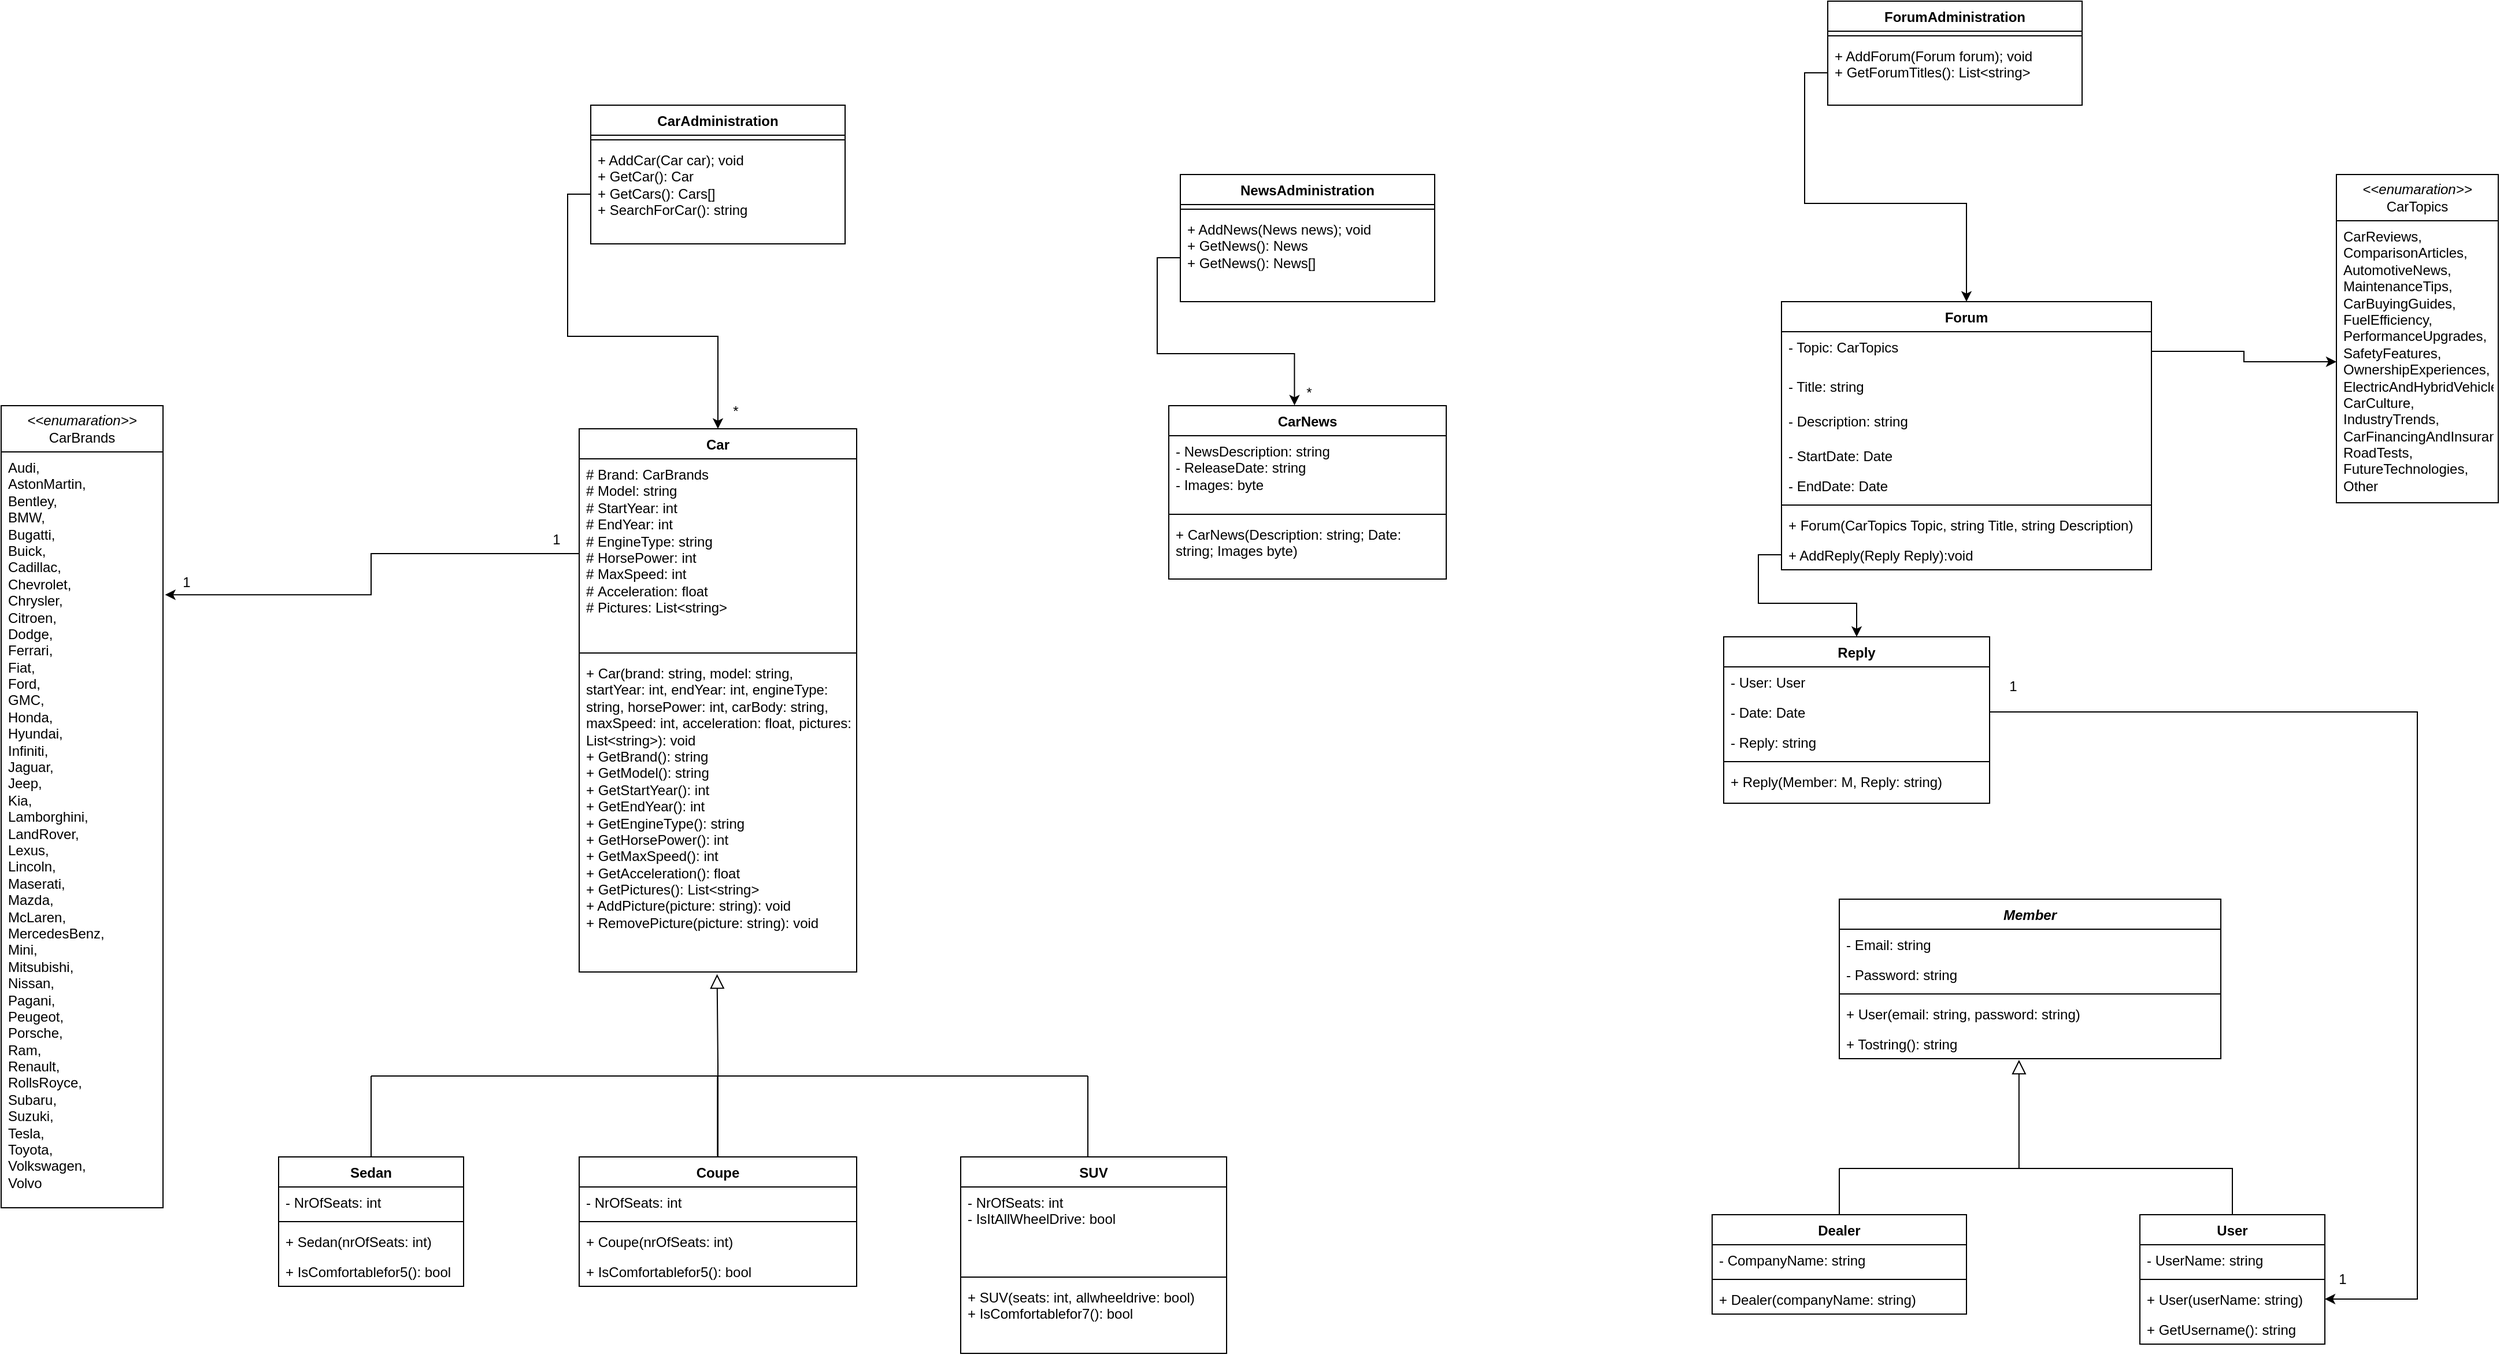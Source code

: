 <mxfile version="24.0.1" type="device">
  <diagram name="Page-1" id="BmxJJ-UUd7wjukWtLpmu">
    <mxGraphModel dx="1949" dy="1623" grid="1" gridSize="10" guides="1" tooltips="1" connect="1" arrows="1" fold="1" page="1" pageScale="1" pageWidth="827" pageHeight="1169" math="0" shadow="0">
      <root>
        <mxCell id="0" />
        <mxCell id="1" parent="0" />
        <mxCell id="_0Ntk2IZJWFLokozGjno-1" value="Car&lt;div&gt;&lt;br/&gt;&lt;/div&gt;" style="swimlane;fontStyle=1;align=center;verticalAlign=top;childLayout=stackLayout;horizontal=1;startSize=26;horizontalStack=0;resizeParent=1;resizeParentMax=0;resizeLast=0;collapsible=1;marginBottom=0;whiteSpace=wrap;html=1;" parent="1" vertex="1">
          <mxGeometry x="320" y="40" width="240" height="470" as="geometry" />
        </mxCell>
        <mxCell id="_0Ntk2IZJWFLokozGjno-2" value="# Brand: CarBrands&lt;br&gt;#&amp;nbsp;Model: string &lt;br&gt;#&amp;nbsp;StartYear: int &lt;br&gt;#&amp;nbsp;EndYear: int &lt;br&gt;#&amp;nbsp;EngineType: string &lt;br&gt;#&amp;nbsp;HorsePower: int&lt;br&gt;#&amp;nbsp;MaxSpeed: int &lt;br&gt;#&amp;nbsp;Acceleration: float &lt;br&gt;#&amp;nbsp;Pictures: List&amp;lt;string&amp;gt;" style="text;strokeColor=none;fillColor=none;align=left;verticalAlign=top;spacingLeft=4;spacingRight=4;overflow=hidden;rotatable=0;points=[[0,0.5],[1,0.5]];portConstraint=eastwest;whiteSpace=wrap;html=1;" parent="_0Ntk2IZJWFLokozGjno-1" vertex="1">
          <mxGeometry y="26" width="240" height="164" as="geometry" />
        </mxCell>
        <mxCell id="_0Ntk2IZJWFLokozGjno-3" value="" style="line;strokeWidth=1;fillColor=none;align=left;verticalAlign=middle;spacingTop=-1;spacingLeft=3;spacingRight=3;rotatable=0;labelPosition=right;points=[];portConstraint=eastwest;strokeColor=inherit;" parent="_0Ntk2IZJWFLokozGjno-1" vertex="1">
          <mxGeometry y="190" width="240" height="8" as="geometry" />
        </mxCell>
        <mxCell id="_0Ntk2IZJWFLokozGjno-4" value="+ Car(brand: string, model: string, startYear: int, endYear: int, engineType: string, horsePower: int, carBody: string, maxSpeed: int, acceleration: float, pictures: List&amp;lt;string&amp;gt;): void&lt;br&gt;+ GetBrand(): string &lt;br&gt;+ GetModel(): string &lt;br&gt;+ GetStartYear(): int &lt;br&gt;+ GetEndYear(): int &lt;br&gt;+ GetEngineType(): string&lt;br&gt;+ GetHorsePower(): int&lt;br&gt;+ GetMaxSpeed(): int &lt;br&gt;+ GetAcceleration(): float&lt;br&gt;+ GetPictures(): List&amp;lt;string&amp;gt;&lt;br&gt;+ AddPicture(picture: string): void&lt;br&gt;+ RemovePicture(picture: string): void" style="text;strokeColor=none;fillColor=none;align=left;verticalAlign=top;spacingLeft=4;spacingRight=4;overflow=hidden;rotatable=0;points=[[0,0.5],[1,0.5]];portConstraint=eastwest;whiteSpace=wrap;html=1;" parent="_0Ntk2IZJWFLokozGjno-1" vertex="1">
          <mxGeometry y="198" width="240" height="272" as="geometry" />
        </mxCell>
        <mxCell id="_0Ntk2IZJWFLokozGjno-5" value="Sedan" style="swimlane;fontStyle=1;align=center;verticalAlign=top;childLayout=stackLayout;horizontal=1;startSize=26;horizontalStack=0;resizeParent=1;resizeParentMax=0;resizeLast=0;collapsible=1;marginBottom=0;whiteSpace=wrap;html=1;" parent="1" vertex="1">
          <mxGeometry x="60" y="670" width="160" height="112" as="geometry" />
        </mxCell>
        <mxCell id="_0Ntk2IZJWFLokozGjno-6" value="- NrOfSeats: int" style="text;strokeColor=none;fillColor=none;align=left;verticalAlign=top;spacingLeft=4;spacingRight=4;overflow=hidden;rotatable=0;points=[[0,0.5],[1,0.5]];portConstraint=eastwest;whiteSpace=wrap;html=1;" parent="_0Ntk2IZJWFLokozGjno-5" vertex="1">
          <mxGeometry y="26" width="160" height="26" as="geometry" />
        </mxCell>
        <mxCell id="_0Ntk2IZJWFLokozGjno-7" value="" style="line;strokeWidth=1;fillColor=none;align=left;verticalAlign=middle;spacingTop=-1;spacingLeft=3;spacingRight=3;rotatable=0;labelPosition=right;points=[];portConstraint=eastwest;strokeColor=inherit;" parent="_0Ntk2IZJWFLokozGjno-5" vertex="1">
          <mxGeometry y="52" width="160" height="8" as="geometry" />
        </mxCell>
        <mxCell id="ZKlwzKI2-0AHxEqeQKx9-98" value="+ Sedan(nrOfSeats: int)" style="text;strokeColor=none;fillColor=none;align=left;verticalAlign=top;spacingLeft=4;spacingRight=4;overflow=hidden;rotatable=0;points=[[0,0.5],[1,0.5]];portConstraint=eastwest;whiteSpace=wrap;html=1;" vertex="1" parent="_0Ntk2IZJWFLokozGjno-5">
          <mxGeometry y="60" width="160" height="26" as="geometry" />
        </mxCell>
        <mxCell id="ZKlwzKI2-0AHxEqeQKx9-96" value="+ IsComfortablefor5(): bool" style="text;strokeColor=none;fillColor=none;align=left;verticalAlign=top;spacingLeft=4;spacingRight=4;overflow=hidden;rotatable=0;points=[[0,0.5],[1,0.5]];portConstraint=eastwest;whiteSpace=wrap;html=1;" vertex="1" parent="_0Ntk2IZJWFLokozGjno-5">
          <mxGeometry y="86" width="160" height="26" as="geometry" />
        </mxCell>
        <mxCell id="_0Ntk2IZJWFLokozGjno-9" value="Coupe" style="swimlane;fontStyle=1;align=center;verticalAlign=top;childLayout=stackLayout;horizontal=1;startSize=26;horizontalStack=0;resizeParent=1;resizeParentMax=0;resizeLast=0;collapsible=1;marginBottom=0;whiteSpace=wrap;html=1;" parent="1" vertex="1">
          <mxGeometry x="320" y="670" width="240" height="112" as="geometry" />
        </mxCell>
        <mxCell id="_0Ntk2IZJWFLokozGjno-10" value="- NrOfSeats: int" style="text;strokeColor=none;fillColor=none;align=left;verticalAlign=top;spacingLeft=4;spacingRight=4;overflow=hidden;rotatable=0;points=[[0,0.5],[1,0.5]];portConstraint=eastwest;whiteSpace=wrap;html=1;" parent="_0Ntk2IZJWFLokozGjno-9" vertex="1">
          <mxGeometry y="26" width="240" height="26" as="geometry" />
        </mxCell>
        <mxCell id="_0Ntk2IZJWFLokozGjno-11" value="" style="line;strokeWidth=1;fillColor=none;align=left;verticalAlign=middle;spacingTop=-1;spacingLeft=3;spacingRight=3;rotatable=0;labelPosition=right;points=[];portConstraint=eastwest;strokeColor=inherit;" parent="_0Ntk2IZJWFLokozGjno-9" vertex="1">
          <mxGeometry y="52" width="240" height="8" as="geometry" />
        </mxCell>
        <mxCell id="ZKlwzKI2-0AHxEqeQKx9-97" value="+ Coupe(nrOfSeats: int)" style="text;strokeColor=none;fillColor=none;align=left;verticalAlign=top;spacingLeft=4;spacingRight=4;overflow=hidden;rotatable=0;points=[[0,0.5],[1,0.5]];portConstraint=eastwest;whiteSpace=wrap;html=1;" vertex="1" parent="_0Ntk2IZJWFLokozGjno-9">
          <mxGeometry y="60" width="240" height="26" as="geometry" />
        </mxCell>
        <mxCell id="_0Ntk2IZJWFLokozGjno-8" value="+ IsComfortablefor5(): bool" style="text;strokeColor=none;fillColor=none;align=left;verticalAlign=top;spacingLeft=4;spacingRight=4;overflow=hidden;rotatable=0;points=[[0,0.5],[1,0.5]];portConstraint=eastwest;whiteSpace=wrap;html=1;" parent="_0Ntk2IZJWFLokozGjno-9" vertex="1">
          <mxGeometry y="86" width="240" height="26" as="geometry" />
        </mxCell>
        <mxCell id="_0Ntk2IZJWFLokozGjno-13" value="SUV" style="swimlane;fontStyle=1;align=center;verticalAlign=top;childLayout=stackLayout;horizontal=1;startSize=26;horizontalStack=0;resizeParent=1;resizeParentMax=0;resizeLast=0;collapsible=1;marginBottom=0;whiteSpace=wrap;html=1;" parent="1" vertex="1">
          <mxGeometry x="650" y="670" width="230" height="170" as="geometry" />
        </mxCell>
        <mxCell id="_0Ntk2IZJWFLokozGjno-14" value="- NrOfSeats: int&lt;br&gt;-&amp;nbsp;IsItAllWheelDrive: bool" style="text;strokeColor=none;fillColor=none;align=left;verticalAlign=top;spacingLeft=4;spacingRight=4;overflow=hidden;rotatable=0;points=[[0,0.5],[1,0.5]];portConstraint=eastwest;whiteSpace=wrap;html=1;" parent="_0Ntk2IZJWFLokozGjno-13" vertex="1">
          <mxGeometry y="26" width="230" height="74" as="geometry" />
        </mxCell>
        <mxCell id="_0Ntk2IZJWFLokozGjno-15" value="" style="line;strokeWidth=1;fillColor=none;align=left;verticalAlign=middle;spacingTop=-1;spacingLeft=3;spacingRight=3;rotatable=0;labelPosition=right;points=[];portConstraint=eastwest;strokeColor=inherit;" parent="_0Ntk2IZJWFLokozGjno-13" vertex="1">
          <mxGeometry y="100" width="230" height="8" as="geometry" />
        </mxCell>
        <mxCell id="_0Ntk2IZJWFLokozGjno-16" value="+ SUV(seats: int, allwheeldrive: bool)&lt;div&gt;+ IsComfortablefor7(): bool&lt;br&gt;&lt;div&gt;&lt;br&gt;&lt;/div&gt;&lt;/div&gt;" style="text;strokeColor=none;fillColor=none;align=left;verticalAlign=top;spacingLeft=4;spacingRight=4;overflow=hidden;rotatable=0;points=[[0,0.5],[1,0.5]];portConstraint=eastwest;whiteSpace=wrap;html=1;" parent="_0Ntk2IZJWFLokozGjno-13" vertex="1">
          <mxGeometry y="108" width="230" height="62" as="geometry" />
        </mxCell>
        <mxCell id="ldDFN_0LI4rgmi7n4xx_-1" value="CarAdministration" style="swimlane;fontStyle=1;align=center;verticalAlign=top;childLayout=stackLayout;horizontal=1;startSize=26;horizontalStack=0;resizeParent=1;resizeParentMax=0;resizeLast=0;collapsible=1;marginBottom=0;whiteSpace=wrap;html=1;" parent="1" vertex="1">
          <mxGeometry x="330" y="-240" width="220" height="120" as="geometry">
            <mxRectangle x="330" y="-350" width="120" height="30" as="alternateBounds" />
          </mxGeometry>
        </mxCell>
        <mxCell id="ldDFN_0LI4rgmi7n4xx_-3" value="" style="line;strokeWidth=1;fillColor=none;align=left;verticalAlign=middle;spacingTop=-1;spacingLeft=3;spacingRight=3;rotatable=0;labelPosition=right;points=[];portConstraint=eastwest;strokeColor=inherit;" parent="ldDFN_0LI4rgmi7n4xx_-1" vertex="1">
          <mxGeometry y="26" width="220" height="8" as="geometry" />
        </mxCell>
        <mxCell id="ldDFN_0LI4rgmi7n4xx_-4" value="+ AddCar(Car car); void&lt;div&gt;+ GetCar(): Car&lt;/div&gt;&lt;div&gt;+ GetCars(): Cars[]&lt;/div&gt;&lt;div&gt;+ SearchForCar(): string&amp;nbsp;&lt;br&gt;&lt;/div&gt;&lt;div&gt;&lt;br&gt;&lt;/div&gt;" style="text;strokeColor=none;fillColor=none;align=left;verticalAlign=top;spacingLeft=4;spacingRight=4;overflow=hidden;rotatable=0;points=[[0,0.5],[1,0.5]];portConstraint=eastwest;whiteSpace=wrap;html=1;" parent="ldDFN_0LI4rgmi7n4xx_-1" vertex="1">
          <mxGeometry y="34" width="220" height="86" as="geometry" />
        </mxCell>
        <mxCell id="ldDFN_0LI4rgmi7n4xx_-5" value="CarNews" style="swimlane;fontStyle=1;align=center;verticalAlign=top;childLayout=stackLayout;horizontal=1;startSize=26;horizontalStack=0;resizeParent=1;resizeParentMax=0;resizeLast=0;collapsible=1;marginBottom=0;whiteSpace=wrap;html=1;" parent="1" vertex="1">
          <mxGeometry x="830" y="20" width="240" height="150" as="geometry" />
        </mxCell>
        <mxCell id="ldDFN_0LI4rgmi7n4xx_-6" value="- NewsDescription: string&lt;div&gt;- ReleaseDate: string&lt;/div&gt;&lt;div&gt;- Images: byte&lt;/div&gt;" style="text;strokeColor=none;fillColor=none;align=left;verticalAlign=top;spacingLeft=4;spacingRight=4;overflow=hidden;rotatable=0;points=[[0,0.5],[1,0.5]];portConstraint=eastwest;whiteSpace=wrap;html=1;" parent="ldDFN_0LI4rgmi7n4xx_-5" vertex="1">
          <mxGeometry y="26" width="240" height="64" as="geometry" />
        </mxCell>
        <mxCell id="ldDFN_0LI4rgmi7n4xx_-7" value="" style="line;strokeWidth=1;fillColor=none;align=left;verticalAlign=middle;spacingTop=-1;spacingLeft=3;spacingRight=3;rotatable=0;labelPosition=right;points=[];portConstraint=eastwest;strokeColor=inherit;" parent="ldDFN_0LI4rgmi7n4xx_-5" vertex="1">
          <mxGeometry y="90" width="240" height="8" as="geometry" />
        </mxCell>
        <mxCell id="ldDFN_0LI4rgmi7n4xx_-8" value="+ CarNews(Description: string; Date: string; Images byte)" style="text;strokeColor=none;fillColor=none;align=left;verticalAlign=top;spacingLeft=4;spacingRight=4;overflow=hidden;rotatable=0;points=[[0,0.5],[1,0.5]];portConstraint=eastwest;whiteSpace=wrap;html=1;" parent="ldDFN_0LI4rgmi7n4xx_-5" vertex="1">
          <mxGeometry y="98" width="240" height="52" as="geometry" />
        </mxCell>
        <mxCell id="ldDFN_0LI4rgmi7n4xx_-9" value="" style="endArrow=none;html=1;rounded=0;exitX=0.5;exitY=0;exitDx=0;exitDy=0;" parent="1" source="_0Ntk2IZJWFLokozGjno-5" edge="1">
          <mxGeometry width="50" height="50" relative="1" as="geometry">
            <mxPoint x="140" y="650" as="sourcePoint" />
            <mxPoint x="140" y="600" as="targetPoint" />
          </mxGeometry>
        </mxCell>
        <mxCell id="ldDFN_0LI4rgmi7n4xx_-10" value="" style="endArrow=none;html=1;rounded=0;exitX=0.5;exitY=0;exitDx=0;exitDy=0;" parent="1" edge="1">
          <mxGeometry width="50" height="50" relative="1" as="geometry">
            <mxPoint x="439.63" y="670" as="sourcePoint" />
            <mxPoint x="439.63" y="600" as="targetPoint" />
          </mxGeometry>
        </mxCell>
        <mxCell id="ldDFN_0LI4rgmi7n4xx_-11" value="" style="endArrow=none;html=1;rounded=0;exitX=0.5;exitY=0;exitDx=0;exitDy=0;" parent="1" edge="1">
          <mxGeometry width="50" height="50" relative="1" as="geometry">
            <mxPoint x="760" y="670" as="sourcePoint" />
            <mxPoint x="760" y="600" as="targetPoint" />
          </mxGeometry>
        </mxCell>
        <mxCell id="ldDFN_0LI4rgmi7n4xx_-12" value="" style="endArrow=none;html=1;rounded=0;" parent="1" edge="1">
          <mxGeometry width="50" height="50" relative="1" as="geometry">
            <mxPoint x="140" y="600" as="sourcePoint" />
            <mxPoint x="760" y="600" as="targetPoint" />
          </mxGeometry>
        </mxCell>
        <mxCell id="ZKlwzKI2-0AHxEqeQKx9-10" value="&lt;div&gt;&lt;i&gt;&amp;lt;&amp;lt;enumaration&amp;gt;&amp;gt;&lt;/i&gt;&lt;/div&gt;CarBrands" style="swimlane;fontStyle=0;childLayout=stackLayout;horizontal=1;startSize=40;fillColor=none;horizontalStack=0;resizeParent=1;resizeParentMax=0;resizeLast=0;collapsible=1;marginBottom=0;whiteSpace=wrap;html=1;" vertex="1" parent="1">
          <mxGeometry x="-180" y="20" width="140" height="694" as="geometry" />
        </mxCell>
        <mxCell id="ZKlwzKI2-0AHxEqeQKx9-11" value="&lt;div&gt;Audi,&lt;/div&gt;&lt;div&gt;AstonMartin,&lt;/div&gt;&lt;div&gt;Bentley,&lt;/div&gt;&lt;div&gt;BMW,&lt;/div&gt;&lt;div&gt;Bugatti,&lt;/div&gt;&lt;div&gt;Buick,&lt;/div&gt;&lt;div&gt;Cadillac,&lt;/div&gt;&lt;div&gt;Chevrolet,&lt;/div&gt;&lt;div&gt;Chrysler,&lt;/div&gt;&lt;div&gt;Citroen,&lt;/div&gt;&lt;div&gt;Dodge,&lt;/div&gt;&lt;div&gt;Ferrari,&lt;/div&gt;&lt;div&gt;Fiat,&lt;/div&gt;&lt;div&gt;Ford,&lt;/div&gt;&lt;div&gt;GMC,&lt;/div&gt;&lt;div&gt;Honda,&lt;/div&gt;&lt;div&gt;Hyundai,&lt;/div&gt;&lt;div&gt;Infiniti,&lt;/div&gt;&lt;div&gt;Jaguar,&lt;/div&gt;&lt;div&gt;Jeep,&lt;/div&gt;&lt;div&gt;Kia,&lt;/div&gt;&lt;div&gt;Lamborghini,&lt;/div&gt;&lt;div&gt;LandRover,&lt;/div&gt;&lt;div&gt;Lexus,&lt;/div&gt;&lt;div&gt;Lincoln,&lt;/div&gt;&lt;div&gt;Maserati,&lt;/div&gt;&lt;div&gt;Mazda,&lt;/div&gt;&lt;div&gt;McLaren,&lt;/div&gt;&lt;div&gt;MercedesBenz,&lt;/div&gt;&lt;div&gt;Mini,&lt;/div&gt;&lt;div&gt;Mitsubishi,&lt;/div&gt;&lt;div&gt;Nissan,&lt;/div&gt;&lt;div&gt;Pagani,&lt;/div&gt;&lt;div&gt;Peugeot,&lt;/div&gt;&lt;div&gt;Porsche,&lt;/div&gt;&lt;div&gt;Ram,&lt;/div&gt;&lt;div&gt;Renault,&lt;/div&gt;&lt;div&gt;RollsRoyce,&lt;/div&gt;&lt;div&gt;Subaru,&lt;/div&gt;&lt;div&gt;Suzuki,&lt;/div&gt;&lt;div&gt;Tesla,&lt;/div&gt;&lt;div&gt;Toyota,&lt;/div&gt;&lt;div&gt;Volkswagen,&lt;/div&gt;&lt;div&gt;Volvo&lt;/div&gt;" style="text;strokeColor=none;fillColor=none;align=left;verticalAlign=top;spacingLeft=4;spacingRight=4;overflow=hidden;rotatable=0;points=[[0,0.5],[1,0.5]];portConstraint=eastwest;whiteSpace=wrap;html=1;" vertex="1" parent="ZKlwzKI2-0AHxEqeQKx9-10">
          <mxGeometry y="40" width="140" height="654" as="geometry" />
        </mxCell>
        <mxCell id="ZKlwzKI2-0AHxEqeQKx9-14" value="&lt;div&gt;&lt;i&gt;&amp;lt;&amp;lt;enumaration&amp;gt;&amp;gt;&lt;/i&gt;&lt;br&gt;&lt;/div&gt;CarTopics" style="swimlane;fontStyle=0;childLayout=stackLayout;horizontal=1;startSize=40;fillColor=none;horizontalStack=0;resizeParent=1;resizeParentMax=0;resizeLast=0;collapsible=1;marginBottom=0;whiteSpace=wrap;html=1;" vertex="1" parent="1">
          <mxGeometry x="1840" y="-180" width="140" height="284" as="geometry" />
        </mxCell>
        <mxCell id="ZKlwzKI2-0AHxEqeQKx9-15" value="&lt;div&gt;CarReviews,&lt;/div&gt;&lt;div&gt;ComparisonArticles,&lt;/div&gt;&lt;div&gt;AutomotiveNews,&lt;/div&gt;&lt;div&gt;MaintenanceTips,&lt;/div&gt;&lt;div&gt;CarBuyingGuides,&lt;/div&gt;&lt;div&gt;FuelEfficiency,&lt;/div&gt;&lt;div&gt;PerformanceUpgrades,&lt;/div&gt;&lt;div&gt;SafetyFeatures,&lt;/div&gt;&lt;div&gt;OwnershipExperiences,&lt;/div&gt;&lt;div&gt;ElectricAndHybridVehicles,&lt;/div&gt;&lt;div&gt;CarCulture,&lt;/div&gt;&lt;div&gt;IndustryTrends,&lt;/div&gt;&lt;div&gt;CarFinancingAndInsurance,&lt;/div&gt;&lt;div&gt;RoadTests,&lt;/div&gt;&lt;div&gt;FutureTechnologies,&lt;/div&gt;&lt;div&gt;Other&lt;/div&gt;" style="text;strokeColor=none;fillColor=none;align=left;verticalAlign=top;spacingLeft=4;spacingRight=4;overflow=hidden;rotatable=0;points=[[0,0.5],[1,0.5]];portConstraint=eastwest;whiteSpace=wrap;html=1;" vertex="1" parent="ZKlwzKI2-0AHxEqeQKx9-14">
          <mxGeometry y="40" width="140" height="244" as="geometry" />
        </mxCell>
        <mxCell id="ZKlwzKI2-0AHxEqeQKx9-22" style="edgeStyle=orthogonalEdgeStyle;rounded=0;orthogonalLoop=1;jettySize=auto;html=1;exitX=0;exitY=0.5;exitDx=0;exitDy=0;entryX=1.013;entryY=0.189;entryDx=0;entryDy=0;entryPerimeter=0;" edge="1" parent="1" source="_0Ntk2IZJWFLokozGjno-2" target="ZKlwzKI2-0AHxEqeQKx9-11">
          <mxGeometry relative="1" as="geometry" />
        </mxCell>
        <mxCell id="ZKlwzKI2-0AHxEqeQKx9-23" value="1" style="text;html=1;align=center;verticalAlign=middle;resizable=0;points=[];autosize=1;strokeColor=none;fillColor=none;" vertex="1" parent="1">
          <mxGeometry x="285" y="121" width="30" height="30" as="geometry" />
        </mxCell>
        <mxCell id="ZKlwzKI2-0AHxEqeQKx9-24" value="1" style="text;html=1;align=center;verticalAlign=middle;resizable=0;points=[];autosize=1;strokeColor=none;fillColor=none;" vertex="1" parent="1">
          <mxGeometry x="-35" y="158" width="30" height="30" as="geometry" />
        </mxCell>
        <mxCell id="ZKlwzKI2-0AHxEqeQKx9-28" value="Forum" style="swimlane;fontStyle=1;align=center;verticalAlign=top;childLayout=stackLayout;horizontal=1;startSize=26;horizontalStack=0;resizeParent=1;resizeParentMax=0;resizeLast=0;collapsible=1;marginBottom=0;whiteSpace=wrap;html=1;" vertex="1" parent="1">
          <mxGeometry x="1360" y="-70" width="320" height="232" as="geometry" />
        </mxCell>
        <mxCell id="ZKlwzKI2-0AHxEqeQKx9-29" value="- Topic: CarTopics&lt;div&gt;&lt;br&gt;&lt;/div&gt;&lt;div&gt;&lt;br&gt;&lt;/div&gt;&lt;div&gt;&lt;br&gt;&lt;/div&gt;" style="text;strokeColor=none;fillColor=none;align=left;verticalAlign=top;spacingLeft=4;spacingRight=4;overflow=hidden;rotatable=0;points=[[0,0.5],[1,0.5]];portConstraint=eastwest;whiteSpace=wrap;html=1;" vertex="1" parent="ZKlwzKI2-0AHxEqeQKx9-28">
          <mxGeometry y="26" width="320" height="34" as="geometry" />
        </mxCell>
        <mxCell id="ZKlwzKI2-0AHxEqeQKx9-100" value="- Title: string" style="text;strokeColor=none;fillColor=none;align=left;verticalAlign=top;spacingLeft=4;spacingRight=4;overflow=hidden;rotatable=0;points=[[0,0.5],[1,0.5]];portConstraint=eastwest;whiteSpace=wrap;html=1;" vertex="1" parent="ZKlwzKI2-0AHxEqeQKx9-28">
          <mxGeometry y="60" width="320" height="30" as="geometry" />
        </mxCell>
        <mxCell id="ZKlwzKI2-0AHxEqeQKx9-99" value="- Description: string" style="text;strokeColor=none;fillColor=none;align=left;verticalAlign=top;spacingLeft=4;spacingRight=4;overflow=hidden;rotatable=0;points=[[0,0.5],[1,0.5]];portConstraint=eastwest;whiteSpace=wrap;html=1;" vertex="1" parent="ZKlwzKI2-0AHxEqeQKx9-28">
          <mxGeometry y="90" width="320" height="30" as="geometry" />
        </mxCell>
        <mxCell id="ZKlwzKI2-0AHxEqeQKx9-57" value="- StartDate: Date" style="text;strokeColor=none;fillColor=none;align=left;verticalAlign=top;spacingLeft=4;spacingRight=4;overflow=hidden;rotatable=0;points=[[0,0.5],[1,0.5]];portConstraint=eastwest;whiteSpace=wrap;html=1;" vertex="1" parent="ZKlwzKI2-0AHxEqeQKx9-28">
          <mxGeometry y="120" width="320" height="26" as="geometry" />
        </mxCell>
        <mxCell id="ZKlwzKI2-0AHxEqeQKx9-58" value="- EndDate: Date" style="text;strokeColor=none;fillColor=none;align=left;verticalAlign=top;spacingLeft=4;spacingRight=4;overflow=hidden;rotatable=0;points=[[0,0.5],[1,0.5]];portConstraint=eastwest;whiteSpace=wrap;html=1;" vertex="1" parent="ZKlwzKI2-0AHxEqeQKx9-28">
          <mxGeometry y="146" width="320" height="26" as="geometry" />
        </mxCell>
        <mxCell id="ZKlwzKI2-0AHxEqeQKx9-30" value="" style="line;strokeWidth=1;fillColor=none;align=left;verticalAlign=middle;spacingTop=-1;spacingLeft=3;spacingRight=3;rotatable=0;labelPosition=right;points=[];portConstraint=eastwest;strokeColor=inherit;" vertex="1" parent="ZKlwzKI2-0AHxEqeQKx9-28">
          <mxGeometry y="172" width="320" height="8" as="geometry" />
        </mxCell>
        <mxCell id="ZKlwzKI2-0AHxEqeQKx9-31" value="+ Forum(CarTopics Topic, string Title, string Description)" style="text;strokeColor=none;fillColor=none;align=left;verticalAlign=top;spacingLeft=4;spacingRight=4;overflow=hidden;rotatable=0;points=[[0,0.5],[1,0.5]];portConstraint=eastwest;whiteSpace=wrap;html=1;" vertex="1" parent="ZKlwzKI2-0AHxEqeQKx9-28">
          <mxGeometry y="180" width="320" height="26" as="geometry" />
        </mxCell>
        <mxCell id="ZKlwzKI2-0AHxEqeQKx9-64" value="+ AddReply(Reply Reply):void" style="text;strokeColor=none;fillColor=none;align=left;verticalAlign=top;spacingLeft=4;spacingRight=4;overflow=hidden;rotatable=0;points=[[0,0.5],[1,0.5]];portConstraint=eastwest;whiteSpace=wrap;html=1;" vertex="1" parent="ZKlwzKI2-0AHxEqeQKx9-28">
          <mxGeometry y="206" width="320" height="26" as="geometry" />
        </mxCell>
        <mxCell id="ZKlwzKI2-0AHxEqeQKx9-32" style="edgeStyle=orthogonalEdgeStyle;rounded=0;orthogonalLoop=1;jettySize=auto;html=1;exitX=1;exitY=0.5;exitDx=0;exitDy=0;" edge="1" parent="1" source="ZKlwzKI2-0AHxEqeQKx9-29" target="ZKlwzKI2-0AHxEqeQKx9-15">
          <mxGeometry relative="1" as="geometry" />
        </mxCell>
        <mxCell id="ZKlwzKI2-0AHxEqeQKx9-42" value="NewsAdministration" style="swimlane;fontStyle=1;align=center;verticalAlign=top;childLayout=stackLayout;horizontal=1;startSize=26;horizontalStack=0;resizeParent=1;resizeParentMax=0;resizeLast=0;collapsible=1;marginBottom=0;whiteSpace=wrap;html=1;" vertex="1" parent="1">
          <mxGeometry x="840" y="-180" width="220" height="110" as="geometry">
            <mxRectangle x="330" y="-350" width="120" height="30" as="alternateBounds" />
          </mxGeometry>
        </mxCell>
        <mxCell id="ZKlwzKI2-0AHxEqeQKx9-43" value="" style="line;strokeWidth=1;fillColor=none;align=left;verticalAlign=middle;spacingTop=-1;spacingLeft=3;spacingRight=3;rotatable=0;labelPosition=right;points=[];portConstraint=eastwest;strokeColor=inherit;" vertex="1" parent="ZKlwzKI2-0AHxEqeQKx9-42">
          <mxGeometry y="26" width="220" height="8" as="geometry" />
        </mxCell>
        <mxCell id="ZKlwzKI2-0AHxEqeQKx9-44" value="&lt;div&gt;+ AddNews(News news); void&lt;div&gt;+ GetNews(): News&lt;/div&gt;&lt;div&gt;+ GetNews(): News[]&lt;/div&gt;&lt;/div&gt;&lt;div&gt;&lt;br&gt;&lt;/div&gt;" style="text;strokeColor=none;fillColor=none;align=left;verticalAlign=top;spacingLeft=4;spacingRight=4;overflow=hidden;rotatable=0;points=[[0,0.5],[1,0.5]];portConstraint=eastwest;whiteSpace=wrap;html=1;" vertex="1" parent="ZKlwzKI2-0AHxEqeQKx9-42">
          <mxGeometry y="34" width="220" height="76" as="geometry" />
        </mxCell>
        <mxCell id="ZKlwzKI2-0AHxEqeQKx9-45" style="edgeStyle=orthogonalEdgeStyle;rounded=0;orthogonalLoop=1;jettySize=auto;html=1;exitX=0;exitY=0.5;exitDx=0;exitDy=0;entryX=0.5;entryY=0;entryDx=0;entryDy=0;" edge="1" parent="1" source="ldDFN_0LI4rgmi7n4xx_-4" target="_0Ntk2IZJWFLokozGjno-1">
          <mxGeometry relative="1" as="geometry" />
        </mxCell>
        <mxCell id="ZKlwzKI2-0AHxEqeQKx9-46" value="*" style="text;html=1;align=center;verticalAlign=middle;resizable=0;points=[];autosize=1;strokeColor=none;fillColor=none;" vertex="1" parent="1">
          <mxGeometry x="440" y="10" width="30" height="30" as="geometry" />
        </mxCell>
        <mxCell id="ZKlwzKI2-0AHxEqeQKx9-47" style="edgeStyle=orthogonalEdgeStyle;rounded=0;orthogonalLoop=1;jettySize=auto;html=1;exitX=0;exitY=0.5;exitDx=0;exitDy=0;entryX=0.453;entryY=-0.002;entryDx=0;entryDy=0;entryPerimeter=0;" edge="1" parent="1" source="ZKlwzKI2-0AHxEqeQKx9-44" target="ldDFN_0LI4rgmi7n4xx_-5">
          <mxGeometry relative="1" as="geometry" />
        </mxCell>
        <mxCell id="ZKlwzKI2-0AHxEqeQKx9-48" value="Reply" style="swimlane;fontStyle=1;align=center;verticalAlign=top;childLayout=stackLayout;horizontal=1;startSize=26;horizontalStack=0;resizeParent=1;resizeParentMax=0;resizeLast=0;collapsible=1;marginBottom=0;whiteSpace=wrap;html=1;" vertex="1" parent="1">
          <mxGeometry x="1310" y="220" width="230" height="144" as="geometry" />
        </mxCell>
        <mxCell id="ZKlwzKI2-0AHxEqeQKx9-49" value="- User: User" style="text;strokeColor=none;fillColor=none;align=left;verticalAlign=top;spacingLeft=4;spacingRight=4;overflow=hidden;rotatable=0;points=[[0,0.5],[1,0.5]];portConstraint=eastwest;whiteSpace=wrap;html=1;" vertex="1" parent="ZKlwzKI2-0AHxEqeQKx9-48">
          <mxGeometry y="26" width="230" height="26" as="geometry" />
        </mxCell>
        <mxCell id="ZKlwzKI2-0AHxEqeQKx9-52" value="- Date: Date" style="text;strokeColor=none;fillColor=none;align=left;verticalAlign=top;spacingLeft=4;spacingRight=4;overflow=hidden;rotatable=0;points=[[0,0.5],[1,0.5]];portConstraint=eastwest;whiteSpace=wrap;html=1;" vertex="1" parent="ZKlwzKI2-0AHxEqeQKx9-48">
          <mxGeometry y="52" width="230" height="26" as="geometry" />
        </mxCell>
        <mxCell id="ZKlwzKI2-0AHxEqeQKx9-59" value="- Reply: string" style="text;strokeColor=none;fillColor=none;align=left;verticalAlign=top;spacingLeft=4;spacingRight=4;overflow=hidden;rotatable=0;points=[[0,0.5],[1,0.5]];portConstraint=eastwest;whiteSpace=wrap;html=1;" vertex="1" parent="ZKlwzKI2-0AHxEqeQKx9-48">
          <mxGeometry y="78" width="230" height="26" as="geometry" />
        </mxCell>
        <mxCell id="ZKlwzKI2-0AHxEqeQKx9-50" value="" style="line;strokeWidth=1;fillColor=none;align=left;verticalAlign=middle;spacingTop=-1;spacingLeft=3;spacingRight=3;rotatable=0;labelPosition=right;points=[];portConstraint=eastwest;strokeColor=inherit;" vertex="1" parent="ZKlwzKI2-0AHxEqeQKx9-48">
          <mxGeometry y="104" width="230" height="8" as="geometry" />
        </mxCell>
        <mxCell id="ZKlwzKI2-0AHxEqeQKx9-51" value="+ Reply(Member: M, Reply: string)" style="text;strokeColor=none;fillColor=none;align=left;verticalAlign=top;spacingLeft=4;spacingRight=4;overflow=hidden;rotatable=0;points=[[0,0.5],[1,0.5]];portConstraint=eastwest;whiteSpace=wrap;html=1;" vertex="1" parent="ZKlwzKI2-0AHxEqeQKx9-48">
          <mxGeometry y="112" width="230" height="32" as="geometry" />
        </mxCell>
        <mxCell id="ZKlwzKI2-0AHxEqeQKx9-60" value="ForumAdministration" style="swimlane;fontStyle=1;align=center;verticalAlign=top;childLayout=stackLayout;horizontal=1;startSize=26;horizontalStack=0;resizeParent=1;resizeParentMax=0;resizeLast=0;collapsible=1;marginBottom=0;whiteSpace=wrap;html=1;" vertex="1" parent="1">
          <mxGeometry x="1400" y="-330" width="220" height="90" as="geometry">
            <mxRectangle x="330" y="-350" width="120" height="30" as="alternateBounds" />
          </mxGeometry>
        </mxCell>
        <mxCell id="ZKlwzKI2-0AHxEqeQKx9-61" value="" style="line;strokeWidth=1;fillColor=none;align=left;verticalAlign=middle;spacingTop=-1;spacingLeft=3;spacingRight=3;rotatable=0;labelPosition=right;points=[];portConstraint=eastwest;strokeColor=inherit;" vertex="1" parent="ZKlwzKI2-0AHxEqeQKx9-60">
          <mxGeometry y="26" width="220" height="8" as="geometry" />
        </mxCell>
        <mxCell id="ZKlwzKI2-0AHxEqeQKx9-62" value="&lt;div&gt;+ AddForum(Forum forum); void&lt;div&gt;+ GetForumTitles(): List&amp;lt;string&amp;gt;&lt;/div&gt;&lt;div&gt;&lt;br&gt;&lt;/div&gt;&lt;/div&gt;&lt;div&gt;&lt;br&gt;&lt;/div&gt;" style="text;strokeColor=none;fillColor=none;align=left;verticalAlign=top;spacingLeft=4;spacingRight=4;overflow=hidden;rotatable=0;points=[[0,0.5],[1,0.5]];portConstraint=eastwest;whiteSpace=wrap;html=1;" vertex="1" parent="ZKlwzKI2-0AHxEqeQKx9-60">
          <mxGeometry y="34" width="220" height="56" as="geometry" />
        </mxCell>
        <mxCell id="ZKlwzKI2-0AHxEqeQKx9-63" value="*" style="text;html=1;align=center;verticalAlign=middle;resizable=0;points=[];autosize=1;strokeColor=none;fillColor=none;" vertex="1" parent="1">
          <mxGeometry x="936" y="-6" width="30" height="30" as="geometry" />
        </mxCell>
        <mxCell id="ZKlwzKI2-0AHxEqeQKx9-65" style="edgeStyle=orthogonalEdgeStyle;rounded=0;orthogonalLoop=1;jettySize=auto;html=1;exitX=0;exitY=0.5;exitDx=0;exitDy=0;entryX=0.5;entryY=0;entryDx=0;entryDy=0;" edge="1" parent="1" source="ZKlwzKI2-0AHxEqeQKx9-64" target="ZKlwzKI2-0AHxEqeQKx9-48">
          <mxGeometry relative="1" as="geometry" />
        </mxCell>
        <mxCell id="ZKlwzKI2-0AHxEqeQKx9-66" style="edgeStyle=orthogonalEdgeStyle;rounded=0;orthogonalLoop=1;jettySize=auto;html=1;exitX=0;exitY=0.5;exitDx=0;exitDy=0;" edge="1" parent="1" source="ZKlwzKI2-0AHxEqeQKx9-62" target="ZKlwzKI2-0AHxEqeQKx9-28">
          <mxGeometry relative="1" as="geometry" />
        </mxCell>
        <mxCell id="ZKlwzKI2-0AHxEqeQKx9-67" value="&lt;i&gt;Member&lt;/i&gt;" style="swimlane;fontStyle=1;align=center;verticalAlign=top;childLayout=stackLayout;horizontal=1;startSize=26;horizontalStack=0;resizeParent=1;resizeParentMax=0;resizeLast=0;collapsible=1;marginBottom=0;whiteSpace=wrap;html=1;" vertex="1" parent="1">
          <mxGeometry x="1410" y="447" width="330" height="138" as="geometry" />
        </mxCell>
        <mxCell id="ZKlwzKI2-0AHxEqeQKx9-71" value="- Email: string" style="text;strokeColor=none;fillColor=none;align=left;verticalAlign=top;spacingLeft=4;spacingRight=4;overflow=hidden;rotatable=0;points=[[0,0.5],[1,0.5]];portConstraint=eastwest;whiteSpace=wrap;html=1;" vertex="1" parent="ZKlwzKI2-0AHxEqeQKx9-67">
          <mxGeometry y="26" width="330" height="26" as="geometry" />
        </mxCell>
        <mxCell id="ZKlwzKI2-0AHxEqeQKx9-72" value="- Password: string" style="text;strokeColor=none;fillColor=none;align=left;verticalAlign=top;spacingLeft=4;spacingRight=4;overflow=hidden;rotatable=0;points=[[0,0.5],[1,0.5]];portConstraint=eastwest;whiteSpace=wrap;html=1;" vertex="1" parent="ZKlwzKI2-0AHxEqeQKx9-67">
          <mxGeometry y="52" width="330" height="26" as="geometry" />
        </mxCell>
        <mxCell id="ZKlwzKI2-0AHxEqeQKx9-69" value="" style="line;strokeWidth=1;fillColor=none;align=left;verticalAlign=middle;spacingTop=-1;spacingLeft=3;spacingRight=3;rotatable=0;labelPosition=right;points=[];portConstraint=eastwest;strokeColor=inherit;" vertex="1" parent="ZKlwzKI2-0AHxEqeQKx9-67">
          <mxGeometry y="78" width="330" height="8" as="geometry" />
        </mxCell>
        <mxCell id="ZKlwzKI2-0AHxEqeQKx9-70" value="+ User(email: string, password: string)" style="text;strokeColor=none;fillColor=none;align=left;verticalAlign=top;spacingLeft=4;spacingRight=4;overflow=hidden;rotatable=0;points=[[0,0.5],[1,0.5]];portConstraint=eastwest;whiteSpace=wrap;html=1;" vertex="1" parent="ZKlwzKI2-0AHxEqeQKx9-67">
          <mxGeometry y="86" width="330" height="26" as="geometry" />
        </mxCell>
        <mxCell id="ZKlwzKI2-0AHxEqeQKx9-90" value="+ Tostring(): string" style="text;strokeColor=none;fillColor=none;align=left;verticalAlign=top;spacingLeft=4;spacingRight=4;overflow=hidden;rotatable=0;points=[[0,0.5],[1,0.5]];portConstraint=eastwest;whiteSpace=wrap;html=1;" vertex="1" parent="ZKlwzKI2-0AHxEqeQKx9-67">
          <mxGeometry y="112" width="330" height="26" as="geometry" />
        </mxCell>
        <mxCell id="ZKlwzKI2-0AHxEqeQKx9-75" value="Dealer" style="swimlane;fontStyle=1;align=center;verticalAlign=top;childLayout=stackLayout;horizontal=1;startSize=26;horizontalStack=0;resizeParent=1;resizeParentMax=0;resizeLast=0;collapsible=1;marginBottom=0;whiteSpace=wrap;html=1;" vertex="1" parent="1">
          <mxGeometry x="1300" y="720" width="220" height="86" as="geometry" />
        </mxCell>
        <mxCell id="ZKlwzKI2-0AHxEqeQKx9-76" value="- CompanyName: string" style="text;strokeColor=none;fillColor=none;align=left;verticalAlign=top;spacingLeft=4;spacingRight=4;overflow=hidden;rotatable=0;points=[[0,0.5],[1,0.5]];portConstraint=eastwest;whiteSpace=wrap;html=1;" vertex="1" parent="ZKlwzKI2-0AHxEqeQKx9-75">
          <mxGeometry y="26" width="220" height="26" as="geometry" />
        </mxCell>
        <mxCell id="ZKlwzKI2-0AHxEqeQKx9-77" value="" style="line;strokeWidth=1;fillColor=none;align=left;verticalAlign=middle;spacingTop=-1;spacingLeft=3;spacingRight=3;rotatable=0;labelPosition=right;points=[];portConstraint=eastwest;strokeColor=inherit;" vertex="1" parent="ZKlwzKI2-0AHxEqeQKx9-75">
          <mxGeometry y="52" width="220" height="8" as="geometry" />
        </mxCell>
        <mxCell id="ZKlwzKI2-0AHxEqeQKx9-78" value="+ Dealer(companyName: string)" style="text;strokeColor=none;fillColor=none;align=left;verticalAlign=top;spacingLeft=4;spacingRight=4;overflow=hidden;rotatable=0;points=[[0,0.5],[1,0.5]];portConstraint=eastwest;whiteSpace=wrap;html=1;" vertex="1" parent="ZKlwzKI2-0AHxEqeQKx9-75">
          <mxGeometry y="60" width="220" height="26" as="geometry" />
        </mxCell>
        <mxCell id="ZKlwzKI2-0AHxEqeQKx9-81" value="User" style="swimlane;fontStyle=1;align=center;verticalAlign=top;childLayout=stackLayout;horizontal=1;startSize=26;horizontalStack=0;resizeParent=1;resizeParentMax=0;resizeLast=0;collapsible=1;marginBottom=0;whiteSpace=wrap;html=1;" vertex="1" parent="1">
          <mxGeometry x="1670" y="720" width="160" height="112" as="geometry" />
        </mxCell>
        <mxCell id="ZKlwzKI2-0AHxEqeQKx9-80" value="- UserName: string" style="text;strokeColor=none;fillColor=none;align=left;verticalAlign=top;spacingLeft=4;spacingRight=4;overflow=hidden;rotatable=0;points=[[0,0.5],[1,0.5]];portConstraint=eastwest;whiteSpace=wrap;html=1;" vertex="1" parent="ZKlwzKI2-0AHxEqeQKx9-81">
          <mxGeometry y="26" width="160" height="26" as="geometry" />
        </mxCell>
        <mxCell id="ZKlwzKI2-0AHxEqeQKx9-83" value="" style="line;strokeWidth=1;fillColor=none;align=left;verticalAlign=middle;spacingTop=-1;spacingLeft=3;spacingRight=3;rotatable=0;labelPosition=right;points=[];portConstraint=eastwest;strokeColor=inherit;" vertex="1" parent="ZKlwzKI2-0AHxEqeQKx9-81">
          <mxGeometry y="52" width="160" height="8" as="geometry" />
        </mxCell>
        <mxCell id="ZKlwzKI2-0AHxEqeQKx9-85" value="+ User(userName: string)" style="text;strokeColor=none;fillColor=none;align=left;verticalAlign=top;spacingLeft=4;spacingRight=4;overflow=hidden;rotatable=0;points=[[0,0.5],[1,0.5]];portConstraint=eastwest;whiteSpace=wrap;html=1;" vertex="1" parent="ZKlwzKI2-0AHxEqeQKx9-81">
          <mxGeometry y="60" width="160" height="26" as="geometry" />
        </mxCell>
        <mxCell id="ZKlwzKI2-0AHxEqeQKx9-79" value="+ GetUsername(): string" style="text;strokeColor=none;fillColor=none;align=left;verticalAlign=top;spacingLeft=4;spacingRight=4;overflow=hidden;rotatable=0;points=[[0,0.5],[1,0.5]];portConstraint=eastwest;whiteSpace=wrap;html=1;" vertex="1" parent="ZKlwzKI2-0AHxEqeQKx9-81">
          <mxGeometry y="86" width="160" height="26" as="geometry" />
        </mxCell>
        <mxCell id="ZKlwzKI2-0AHxEqeQKx9-86" value="" style="endArrow=block;endSize=10;endFill=0;shadow=0;strokeWidth=1;rounded=0;edgeStyle=elbowEdgeStyle;elbow=vertical;exitX=0.5;exitY=0;exitDx=0;exitDy=0;entryX=0.471;entryY=1.038;entryDx=0;entryDy=0;entryPerimeter=0;" edge="1" parent="1" source="ZKlwzKI2-0AHxEqeQKx9-81" target="ZKlwzKI2-0AHxEqeQKx9-90">
          <mxGeometry width="160" relative="1" as="geometry">
            <mxPoint x="2080" y="696" as="sourcePoint" />
            <mxPoint x="1560" y="590" as="targetPoint" />
            <Array as="points">
              <mxPoint x="1590" y="680" />
            </Array>
          </mxGeometry>
        </mxCell>
        <mxCell id="ZKlwzKI2-0AHxEqeQKx9-87" value="" style="endArrow=none;html=1;rounded=0;exitX=0.5;exitY=0;exitDx=0;exitDy=0;" edge="1" parent="1" source="ZKlwzKI2-0AHxEqeQKx9-75">
          <mxGeometry width="50" height="50" relative="1" as="geometry">
            <mxPoint x="1610" y="690" as="sourcePoint" />
            <mxPoint x="1410" y="680" as="targetPoint" />
          </mxGeometry>
        </mxCell>
        <mxCell id="ZKlwzKI2-0AHxEqeQKx9-88" value="" style="endArrow=none;html=1;rounded=0;" edge="1" parent="1">
          <mxGeometry width="50" height="50" relative="1" as="geometry">
            <mxPoint x="1410" y="680" as="sourcePoint" />
            <mxPoint x="1580" y="680" as="targetPoint" />
          </mxGeometry>
        </mxCell>
        <mxCell id="ZKlwzKI2-0AHxEqeQKx9-89" style="edgeStyle=orthogonalEdgeStyle;rounded=0;orthogonalLoop=1;jettySize=auto;html=1;exitX=1;exitY=0.5;exitDx=0;exitDy=0;entryX=1;entryY=0.5;entryDx=0;entryDy=0;" edge="1" parent="1" source="ZKlwzKI2-0AHxEqeQKx9-52" target="ZKlwzKI2-0AHxEqeQKx9-85">
          <mxGeometry relative="1" as="geometry">
            <Array as="points">
              <mxPoint x="1910" y="285" />
              <mxPoint x="1910" y="793" />
            </Array>
          </mxGeometry>
        </mxCell>
        <mxCell id="ZKlwzKI2-0AHxEqeQKx9-91" value="1" style="text;html=1;align=center;verticalAlign=middle;resizable=0;points=[];autosize=1;strokeColor=none;fillColor=none;" vertex="1" parent="1">
          <mxGeometry x="1545" y="248" width="30" height="30" as="geometry" />
        </mxCell>
        <mxCell id="ZKlwzKI2-0AHxEqeQKx9-94" value="1" style="text;html=1;align=center;verticalAlign=middle;resizable=0;points=[];autosize=1;strokeColor=none;fillColor=none;" vertex="1" parent="1">
          <mxGeometry x="1830" y="761" width="30" height="30" as="geometry" />
        </mxCell>
        <mxCell id="ZKlwzKI2-0AHxEqeQKx9-95" value="" style="endArrow=block;endSize=10;endFill=0;shadow=0;strokeWidth=1;rounded=0;edgeStyle=elbowEdgeStyle;elbow=vertical;entryX=0.497;entryY=1.007;entryDx=0;entryDy=0;entryPerimeter=0;" edge="1" parent="1" target="_0Ntk2IZJWFLokozGjno-4">
          <mxGeometry width="160" relative="1" as="geometry">
            <mxPoint x="440" y="670" as="sourcePoint" />
            <mxPoint x="670" y="550" as="targetPoint" />
            <Array as="points" />
          </mxGeometry>
        </mxCell>
      </root>
    </mxGraphModel>
  </diagram>
</mxfile>
